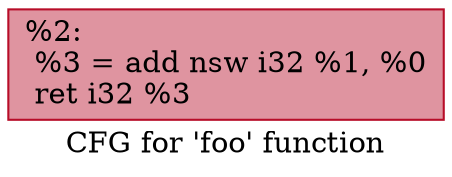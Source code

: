digraph "CFG for 'foo' function" {
	label="CFG for 'foo' function";

	Node0x55cd1b9c42d0 [shape=record,color="#b70d28ff", style=filled, fillcolor="#b70d2870",label="{%2:\l  %3 = add nsw i32 %1, %0\l  ret i32 %3\l}"];
}
